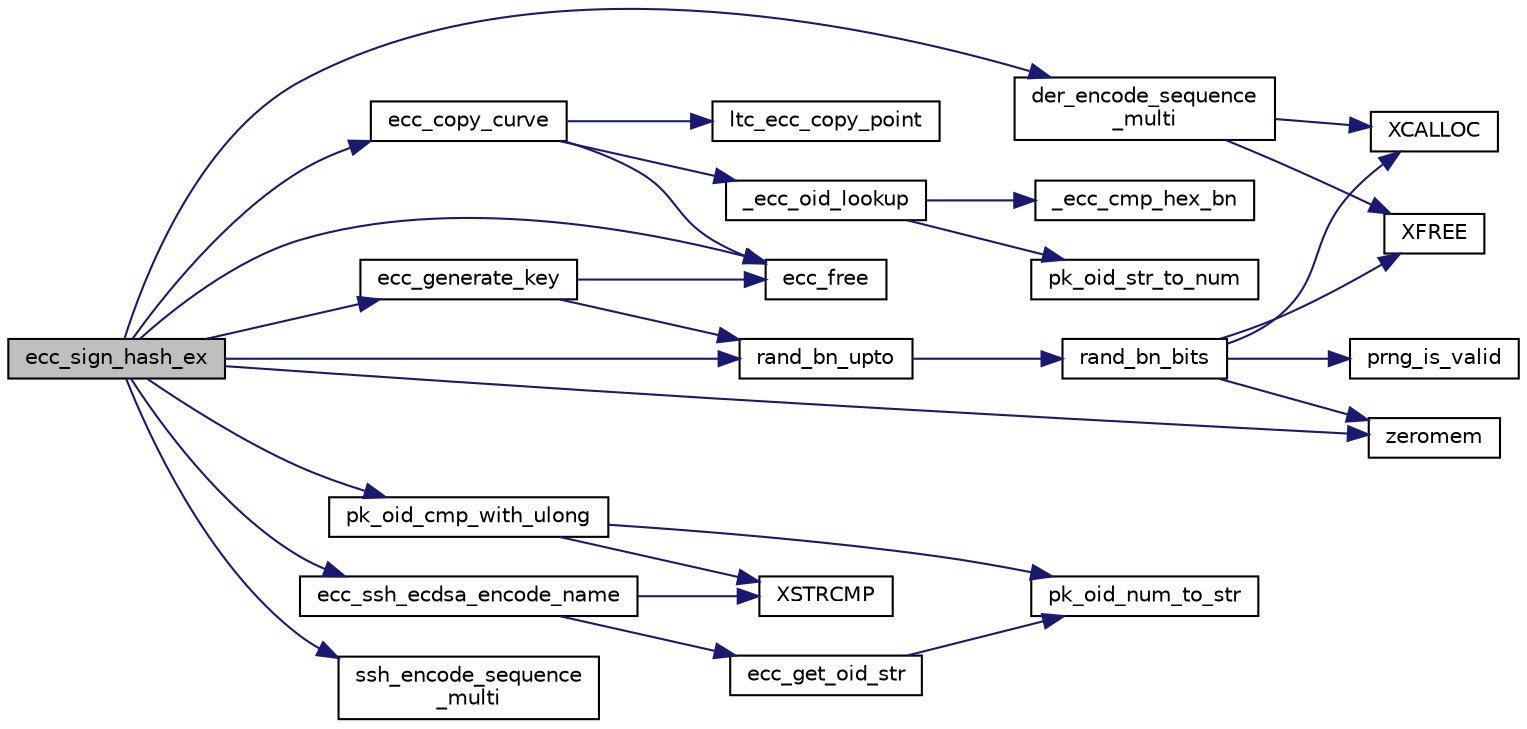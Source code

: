 digraph "ecc_sign_hash_ex"
{
 // LATEX_PDF_SIZE
  edge [fontname="Helvetica",fontsize="10",labelfontname="Helvetica",labelfontsize="10"];
  node [fontname="Helvetica",fontsize="10",shape=record];
  rankdir="LR";
  Node0 [label="ecc_sign_hash_ex",height=0.2,width=0.4,color="black", fillcolor="grey75", style="filled", fontcolor="black",tooltip="Sign a message digest."];
  Node0 -> Node1 [color="midnightblue",fontsize="10",style="solid"];
  Node1 [label="der_encode_sequence\l_multi",height=0.2,width=0.4,color="black", fillcolor="white", style="filled",URL="$der__encode__sequence__multi_8c.html#a1a5a69543a5c89f81560b52d6f11b8c5",tooltip="Encode a SEQUENCE type using a VA list."];
  Node1 -> Node2 [color="midnightblue",fontsize="10",style="solid"];
  Node2 [label="XCALLOC",height=0.2,width=0.4,color="black", fillcolor="white", style="filled",URL="$tomcrypt__cfg_8h.html#a151dda14cd7acae31eaf1102b0cc0685",tooltip=" "];
  Node1 -> Node3 [color="midnightblue",fontsize="10",style="solid"];
  Node3 [label="XFREE",height=0.2,width=0.4,color="black", fillcolor="white", style="filled",URL="$tomcrypt__cfg_8h.html#a260d66fc0690e0502cf3bfe7b5244b75",tooltip=" "];
  Node0 -> Node4 [color="midnightblue",fontsize="10",style="solid"];
  Node4 [label="ecc_copy_curve",height=0.2,width=0.4,color="black", fillcolor="white", style="filled",URL="$tomcrypt__private_8h.html#aa65ad9426232274db6f50ae2ba05a600",tooltip=" "];
  Node4 -> Node5 [color="midnightblue",fontsize="10",style="solid"];
  Node5 [label="_ecc_oid_lookup",height=0.2,width=0.4,color="black", fillcolor="white", style="filled",URL="$ecc__set__curve__internal_8c.html#a3d657756a1e38d4f275973a9a0f98fd1",tooltip=" "];
  Node5 -> Node6 [color="midnightblue",fontsize="10",style="solid"];
  Node6 [label="_ecc_cmp_hex_bn",height=0.2,width=0.4,color="black", fillcolor="white", style="filled",URL="$ecc__set__curve__internal_8c.html#a40d2c68ba7bf62f5ad1b7395b21979df",tooltip=" "];
  Node5 -> Node7 [color="midnightblue",fontsize="10",style="solid"];
  Node7 [label="pk_oid_str_to_num",height=0.2,width=0.4,color="black", fillcolor="white", style="filled",URL="$tomcrypt__private_8h.html#ad99c87d19f50f703708d36a931fe5df6",tooltip=" "];
  Node4 -> Node8 [color="midnightblue",fontsize="10",style="solid"];
  Node8 [label="ecc_free",height=0.2,width=0.4,color="black", fillcolor="white", style="filled",URL="$ecc__free_8c.html#a73cd81ea7d3b24f2d9ef309c4b22e3b7",tooltip="Free an ECC key from memory."];
  Node4 -> Node9 [color="midnightblue",fontsize="10",style="solid"];
  Node9 [label="ltc_ecc_copy_point",height=0.2,width=0.4,color="black", fillcolor="white", style="filled",URL="$tomcrypt__private_8h.html#a4b36b54e30a0a87aff57a936b386df7f",tooltip=" "];
  Node0 -> Node8 [color="midnightblue",fontsize="10",style="solid"];
  Node0 -> Node10 [color="midnightblue",fontsize="10",style="solid"];
  Node10 [label="ecc_generate_key",height=0.2,width=0.4,color="black", fillcolor="white", style="filled",URL="$ecc__make__key_8c.html#a127706e1e535a3c06a1938e474ed8d20",tooltip=" "];
  Node10 -> Node8 [color="midnightblue",fontsize="10",style="solid"];
  Node10 -> Node11 [color="midnightblue",fontsize="10",style="solid"];
  Node11 [label="rand_bn_upto",height=0.2,width=0.4,color="black", fillcolor="white", style="filled",URL="$tomcrypt__private_8h.html#a8050acf530841fb2da3b667204039856",tooltip="Generate a random number N in a range: 1 <= N < limit."];
  Node11 -> Node12 [color="midnightblue",fontsize="10",style="solid"];
  Node12 [label="rand_bn_bits",height=0.2,width=0.4,color="black", fillcolor="white", style="filled",URL="$rand__bn_8c.html#a5a58a92a44e093e5b35960f7b92a6eb9",tooltip="Generate a random number N with given bitlength (note: MSB can be 0)"];
  Node12 -> Node13 [color="midnightblue",fontsize="10",style="solid"];
  Node13 [label="prng_is_valid",height=0.2,width=0.4,color="black", fillcolor="white", style="filled",URL="$tomcrypt__prng_8h.html#a7e4a212c1a29a3b8bb4f8d5a34676a1e",tooltip=" "];
  Node12 -> Node2 [color="midnightblue",fontsize="10",style="solid"];
  Node12 -> Node3 [color="midnightblue",fontsize="10",style="solid"];
  Node12 -> Node14 [color="midnightblue",fontsize="10",style="solid"];
  Node14 [label="zeromem",height=0.2,width=0.4,color="black", fillcolor="white", style="filled",URL="$tomcrypt__misc_8h.html#a63b6e188713790263bfd3612fe8b398f",tooltip="Zero a block of memory."];
  Node0 -> Node15 [color="midnightblue",fontsize="10",style="solid"];
  Node15 [label="ecc_ssh_ecdsa_encode_name",height=0.2,width=0.4,color="black", fillcolor="white", style="filled",URL="$tomcrypt__private_8h.html#a5921e9a5a19d09bc948281baf09ea128",tooltip="Curve/OID to SSH+ECDSA name string mapping."];
  Node15 -> Node16 [color="midnightblue",fontsize="10",style="solid"];
  Node16 [label="ecc_get_oid_str",height=0.2,width=0.4,color="black", fillcolor="white", style="filled",URL="$ecc__get__oid__str_8c.html#a55d2be4c5b58f6a22c780f10063d2217",tooltip="Extract OID as a string from ECC key."];
  Node16 -> Node17 [color="midnightblue",fontsize="10",style="solid"];
  Node17 [label="pk_oid_num_to_str",height=0.2,width=0.4,color="black", fillcolor="white", style="filled",URL="$tomcrypt__private_8h.html#a5ead1435fcad3d1f1842a6419079f036",tooltip=" "];
  Node15 -> Node18 [color="midnightblue",fontsize="10",style="solid"];
  Node18 [label="XSTRCMP",height=0.2,width=0.4,color="black", fillcolor="white", style="filled",URL="$tomcrypt__cfg_8h.html#a5d6e3d69e1d3f54de008b963bba3c6b3",tooltip=" "];
  Node0 -> Node19 [color="midnightblue",fontsize="10",style="solid"];
  Node19 [label="pk_oid_cmp_with_ulong",height=0.2,width=0.4,color="black", fillcolor="white", style="filled",URL="$tomcrypt__private_8h.html#a4283c0cfa77d37ab8add0b7c531d3d6f",tooltip=" "];
  Node19 -> Node17 [color="midnightblue",fontsize="10",style="solid"];
  Node19 -> Node18 [color="midnightblue",fontsize="10",style="solid"];
  Node0 -> Node11 [color="midnightblue",fontsize="10",style="solid"];
  Node0 -> Node20 [color="midnightblue",fontsize="10",style="solid"];
  Node20 [label="ssh_encode_sequence\l_multi",height=0.2,width=0.4,color="black", fillcolor="white", style="filled",URL="$ssh__encode__sequence__multi_8c.html#a1e0938f25dc78460bd85d46cf7fce5d7",tooltip="Encode a SSH sequence using a VA list."];
  Node0 -> Node14 [color="midnightblue",fontsize="10",style="solid"];
}

